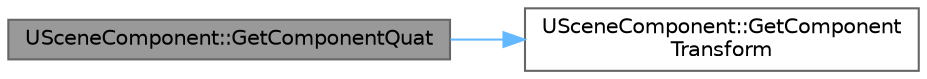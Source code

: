 digraph "USceneComponent::GetComponentQuat"
{
 // INTERACTIVE_SVG=YES
 // LATEX_PDF_SIZE
  bgcolor="transparent";
  edge [fontname=Helvetica,fontsize=10,labelfontname=Helvetica,labelfontsize=10];
  node [fontname=Helvetica,fontsize=10,shape=box,height=0.2,width=0.4];
  rankdir="LR";
  Node1 [id="Node000001",label="USceneComponent::GetComponentQuat",height=0.2,width=0.4,color="gray40", fillcolor="grey60", style="filled", fontcolor="black",tooltip="Return rotation quaternion of the component, in world space."];
  Node1 -> Node2 [id="edge1_Node000001_Node000002",color="steelblue1",style="solid",tooltip=" "];
  Node2 [id="Node000002",label="USceneComponent::GetComponent\lTransform",height=0.2,width=0.4,color="grey40", fillcolor="white", style="filled",URL="$d7/dde/classUSceneComponent.html#ae6e76c1ed0adc00abf3953b92dbc3cdd",tooltip="Get the current component-to-world transform for this component."];
}
